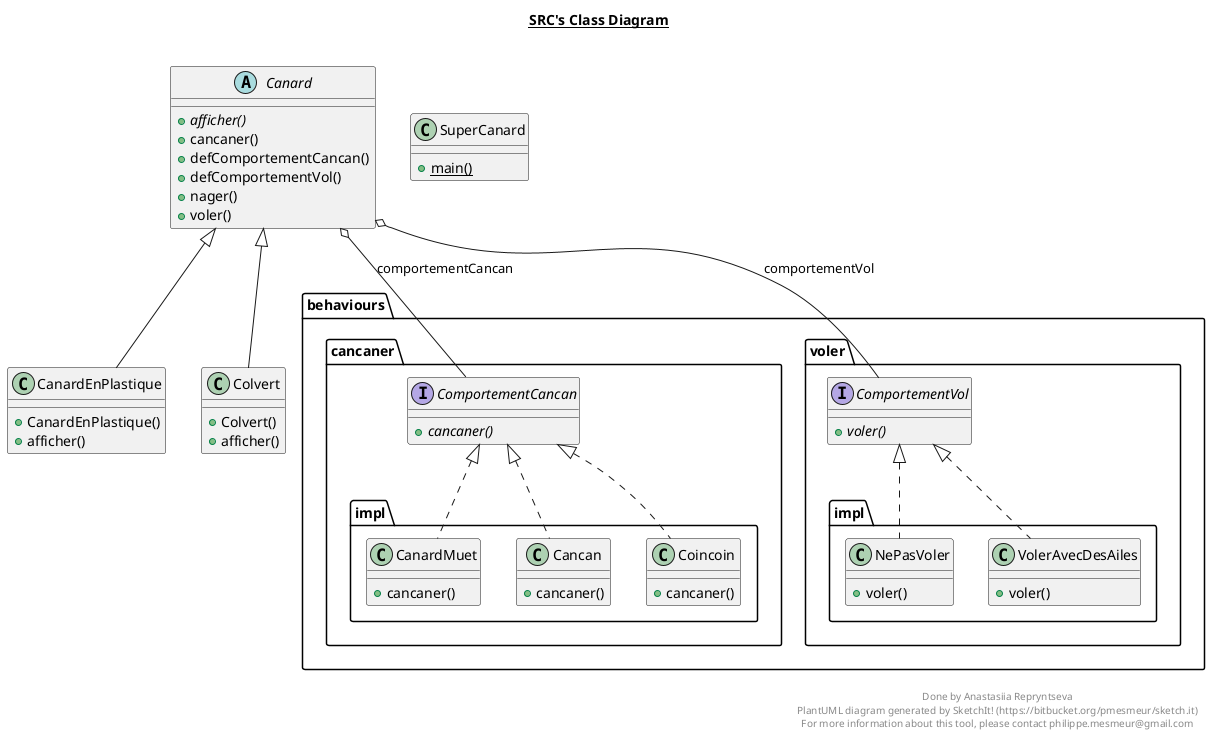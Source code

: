 @startuml

title __SRC's Class Diagram__\n


    abstract class Canard {
        {abstract} + afficher()
        + cancaner()
        + defComportementCancan()
        + defComportementVol()
        + nager()
        + voler()
    }



    class CanardEnPlastique {
        + CanardEnPlastique()
        + afficher()
    }



    class Colvert {
        + Colvert()
        + afficher()
    }



    class SuperCanard {
        {static} + main()
    }

    namespace behaviours.cancaner {

        interface behaviours.cancaner.ComportementCancan {
            {abstract} + cancaner()
        }

        namespace impl {
            class CanardMuet {
                + cancaner()
            }

            class Cancan {
                + cancaner()
            }

            class Coincoin {
                + cancaner()
            }
        }
    }


    behaviours.cancaner.impl.CanardMuet .up.|> behaviours.cancaner.ComportementCancan
    behaviours.cancaner.impl.Cancan .up.|> behaviours.cancaner.ComportementCancan
    behaviours.cancaner.impl.Coincoin .up.|> behaviours.cancaner.ComportementCancan


    namespace behaviours.voler {

        interface behaviours.voler.ComportementVol {
            {abstract} + voler()
        }

        namespace impl {
            class behaviours.voler.impl.NePasVoler {
                + voler()
            }

            class behaviours.voler.impl.VolerAvecDesAiles {
                + voler()
            }
        }
    }
        

    behaviours.voler.impl.NePasVoler .up.|> behaviours.voler.ComportementVol
    behaviours.voler.impl.VolerAvecDesAiles .up.|> behaviours.voler.ComportementVol



    Canard o-- behaviours.cancaner.ComportementCancan : comportementCancan
    Canard o-- behaviours.voler.ComportementVol : comportementVol
    CanardEnPlastique -up-|> Canard
    Colvert -up-|> Canard


right footer

Done by Anastasiia Repryntseva
PlantUML diagram generated by SketchIt! (https://bitbucket.org/pmesmeur/sketch.it)
For more information about this tool, please contact philippe.mesmeur@gmail.com
endfooter

@enduml

